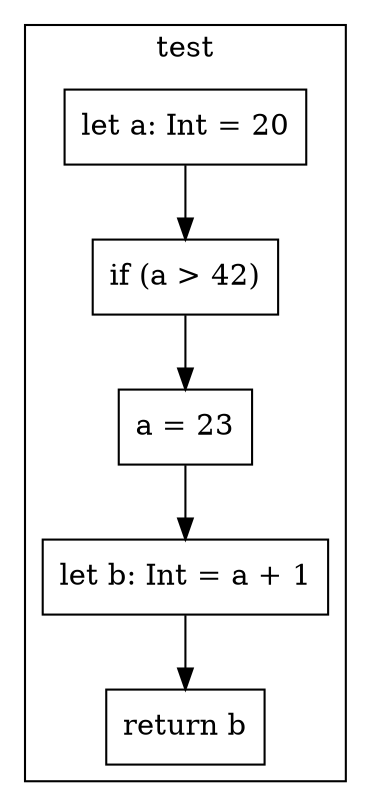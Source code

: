 digraph "conditional-1" {
    node [shape=box];
    subgraph "cluster_test" {
        label="test";
        "test_141" [label="let a: Int = 20"];
        "test_142" [label="if (a > 42)"];
        "test_144" [label="a = 23"];
        "test_146" [label="let b: Int = a + 1"];
        "test_148" [label="return b"];
        "test_141" -> "test_142";
        "test_142" -> "test_144";
        "test_144" -> "test_146";
        "test_146" -> "test_148";
    }
}
